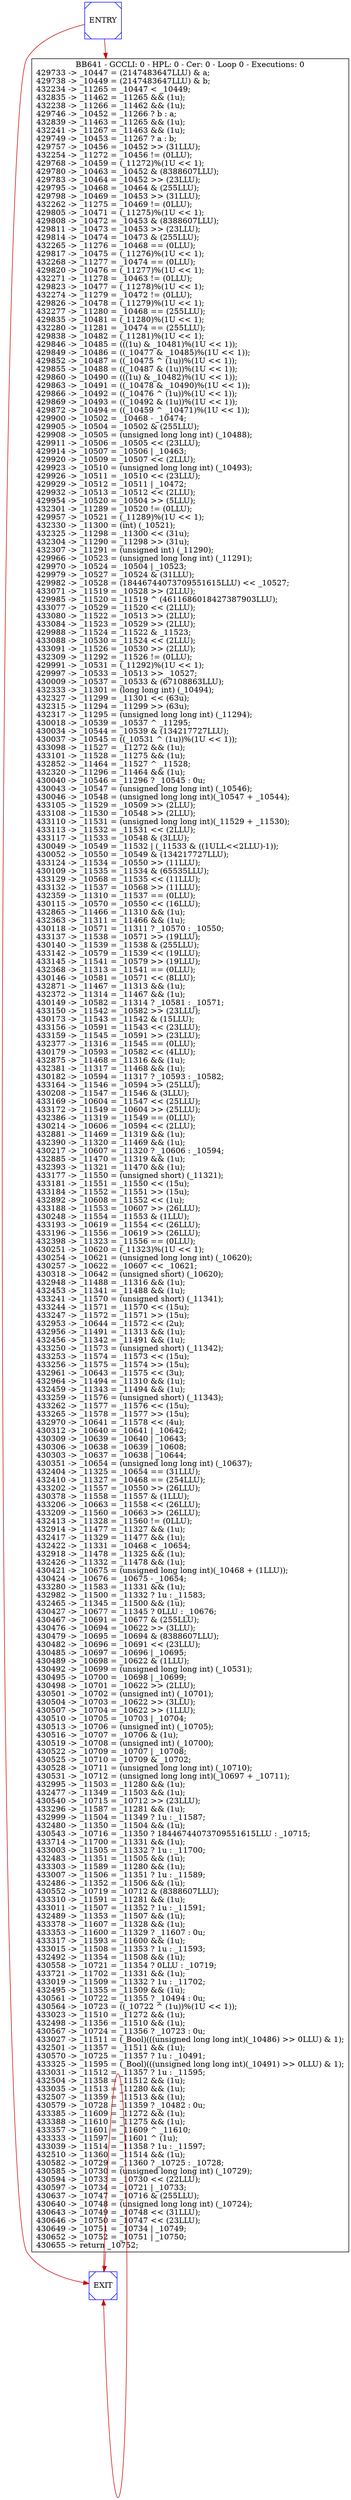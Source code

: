 digraph G {
0[color=blue,shape=Msquare, label="ENTRY"];
1[color=blue,shape=Msquare, label="EXIT"];
2[shape=box, label="BB641 - GCCLI: 0 - HPL: 0 - Cer: 0 - Loop 0 - Executions: 0\n429733 -> _10447 = (2147483647LLU) & a;\l429738 -> _10449 = (2147483647LLU) & b;\l432234 -> _11265 = _10447 < _10449;\l432835 -> _11462 = _11265 && (1u);\l432238 -> _11266 = _11462 && (1u);\l429746 -> _10452 = _11266 ? b : a;\l432839 -> _11463 = _11265 && (1u);\l432241 -> _11267 = _11463 && (1u);\l429749 -> _10453 = _11267 ? a : b;\l429757 -> _10456 = _10452 >> (31LLU);\l432254 -> _11272 = _10456 != (0LLU);\l429768 -> _10459 = (_11272)%(1U << 1);\l429780 -> _10463 = _10452 & (8388607LLU);\l429783 -> _10464 = _10452 >> (23LLU);\l429795 -> _10468 = _10464 & (255LLU);\l429798 -> _10469 = _10453 >> (31LLU);\l432262 -> _11275 = _10469 != (0LLU);\l429805 -> _10471 = (_11275)%(1U << 1);\l429808 -> _10472 = _10453 & (8388607LLU);\l429811 -> _10473 = _10453 >> (23LLU);\l429814 -> _10474 = _10473 & (255LLU);\l432265 -> _11276 = _10468 == (0LLU);\l429817 -> _10475 = (_11276)%(1U << 1);\l432268 -> _11277 = _10474 == (0LLU);\l429820 -> _10476 = (_11277)%(1U << 1);\l432271 -> _11278 = _10463 != (0LLU);\l429823 -> _10477 = (_11278)%(1U << 1);\l432274 -> _11279 = _10472 != (0LLU);\l429826 -> _10478 = (_11279)%(1U << 1);\l432277 -> _11280 = _10468 == (255LLU);\l429835 -> _10481 = (_11280)%(1U << 1);\l432280 -> _11281 = _10474 == (255LLU);\l429838 -> _10482 = (_11281)%(1U << 1);\l429846 -> _10485 = (((1u) & _10481)%(1U << 1));\l429849 -> _10486 = ((_10477 & _10485)%(1U << 1));\l429852 -> _10487 = ((_10475 ^ (1u))%(1U << 1));\l429855 -> _10488 = ((_10487 & (1u))%(1U << 1));\l429860 -> _10490 = (((1u) & _10482)%(1U << 1));\l429863 -> _10491 = ((_10478 & _10490)%(1U << 1));\l429866 -> _10492 = ((_10476 ^ (1u))%(1U << 1));\l429869 -> _10493 = ((_10492 & (1u))%(1U << 1));\l429872 -> _10494 = ((_10459 ^ _10471)%(1U << 1));\l429900 -> _10502 = _10468 - _10474;\l429905 -> _10504 = _10502 & (255LLU);\l429908 -> _10505 = (unsigned long long int) (_10488);\l429911 -> _10506 = _10505 << (23LLU);\l429914 -> _10507 = _10506 | _10463;\l429920 -> _10509 = _10507 << (2LLU);\l429923 -> _10510 = (unsigned long long int) (_10493);\l429926 -> _10511 = _10510 << (23LLU);\l429929 -> _10512 = _10511 | _10472;\l429932 -> _10513 = _10512 << (2LLU);\l429954 -> _10520 = _10504 >> (5LLU);\l432301 -> _11289 = _10520 != (0LLU);\l429957 -> _10521 = (_11289)%(1U << 1);\l432330 -> _11300 = (int) (_10521);\l432325 -> _11298 = _11300 << (31u);\l432304 -> _11290 = _11298 >> (31u);\l432307 -> _11291 = (unsigned int) (_11290);\l429966 -> _10523 = (unsigned long long int) (_11291);\l429970 -> _10524 = _10504 | _10523;\l429979 -> _10527 = _10524 & (31LLU);\l429982 -> _10528 = (18446744073709551615LLU) << _10527;\l433071 -> _11519 = _10528 >> (2LLU);\l429985 -> _11520 = _11519 ^ (4611686018427387903LLU);\l433077 -> _10529 = _11520 << (2LLU);\l433080 -> _11522 = _10513 >> (2LLU);\l433084 -> _11523 = _10529 >> (2LLU);\l429988 -> _11524 = _11522 & _11523;\l433088 -> _10530 = _11524 << (2LLU);\l433091 -> _11526 = _10530 >> (2LLU);\l432309 -> _11292 = _11526 != (0LLU);\l429991 -> _10531 = (_11292)%(1U << 1);\l429997 -> _10533 = _10513 >> _10527;\l430009 -> _10537 = _10533 & (67108863LLU);\l432333 -> _11301 = (long long int) (_10494);\l432327 -> _11299 = _11301 << (63u);\l432315 -> _11294 = _11299 >> (63u);\l432317 -> _11295 = (unsigned long long int) (_11294);\l430018 -> _10539 = _10537 ^ _11295;\l430034 -> _10544 = _10539 & (134217727LLU);\l430037 -> _10545 = ((_10531 ^ (1u))%(1U << 1));\l433098 -> _11527 = _11272 && (1u);\l433101 -> _11528 = _11275 && (1u);\l432852 -> _11464 = _11527 ^ _11528;\l432320 -> _11296 = _11464 && (1u);\l430040 -> _10546 = _11296 ? _10545 : 0u;\l430043 -> _10547 = (unsigned long long int) (_10546);\l430046 -> _10548 = (unsigned long long int)(_10547 + _10544);\l433105 -> _11529 = _10509 >> (2LLU);\l433108 -> _11530 = _10548 >> (2LLU);\l433110 -> _11531 = (unsigned long long int)(_11529 + _11530);\l433113 -> _11532 = _11531 << (2LLU);\l433117 -> _11533 = _10548 & (3LLU);\l430049 -> _10549 = _11532 | (_11533 & ((1ULL<<2LLU)-1));\l430052 -> _10550 = _10549 & (134217727LLU);\l433124 -> _11534 = _10550 >> (11LLU);\l430109 -> _11535 = _11534 & (65535LLU);\l433129 -> _10568 = _11535 << (11LLU);\l433132 -> _11537 = _10568 >> (11LLU);\l432359 -> _11310 = _11537 == (0LLU);\l430115 -> _10570 = _10550 << (16LLU);\l432865 -> _11466 = _11310 && (1u);\l432363 -> _11311 = _11466 && (1u);\l430118 -> _10571 = _11311 ? _10570 : _10550;\l433137 -> _11538 = _10571 >> (19LLU);\l430140 -> _11539 = _11538 & (255LLU);\l433142 -> _10579 = _11539 << (19LLU);\l433145 -> _11541 = _10579 >> (19LLU);\l432368 -> _11313 = _11541 == (0LLU);\l430146 -> _10581 = _10571 << (8LLU);\l432871 -> _11467 = _11313 && (1u);\l432372 -> _11314 = _11467 && (1u);\l430149 -> _10582 = _11314 ? _10581 : _10571;\l433150 -> _11542 = _10582 >> (23LLU);\l430173 -> _11543 = _11542 & (15LLU);\l433156 -> _10591 = _11543 << (23LLU);\l433159 -> _11545 = _10591 >> (23LLU);\l432377 -> _11316 = _11545 == (0LLU);\l430179 -> _10593 = _10582 << (4LLU);\l432875 -> _11468 = _11316 && (1u);\l432381 -> _11317 = _11468 && (1u);\l430182 -> _10594 = _11317 ? _10593 : _10582;\l433164 -> _11546 = _10594 >> (25LLU);\l430208 -> _11547 = _11546 & (3LLU);\l433169 -> _10604 = _11547 << (25LLU);\l433172 -> _11549 = _10604 >> (25LLU);\l432386 -> _11319 = _11549 == (0LLU);\l430214 -> _10606 = _10594 << (2LLU);\l432881 -> _11469 = _11319 && (1u);\l432390 -> _11320 = _11469 && (1u);\l430217 -> _10607 = _11320 ? _10606 : _10594;\l432885 -> _11470 = _11319 && (1u);\l432393 -> _11321 = _11470 && (1u);\l433177 -> _11550 = (unsigned short) (_11321);\l433181 -> _11551 = _11550 << (15u);\l433184 -> _11552 = _11551 >> (15u);\l432892 -> _10608 = _11552 << (1u);\l433188 -> _11553 = _10607 >> (26LLU);\l430248 -> _11554 = _11553 & (1LLU);\l433193 -> _10619 = _11554 << (26LLU);\l433196 -> _11556 = _10619 >> (26LLU);\l432398 -> _11323 = _11556 == (0LLU);\l430251 -> _10620 = (_11323)%(1U << 1);\l430254 -> _10621 = (unsigned long long int) (_10620);\l430257 -> _10622 = _10607 << _10621;\l430318 -> _10642 = (unsigned short) (_10620);\l432948 -> _11488 = _11316 && (1u);\l432453 -> _11341 = _11488 && (1u);\l433241 -> _11570 = (unsigned short) (_11341);\l433244 -> _11571 = _11570 << (15u);\l433247 -> _11572 = _11571 >> (15u);\l432953 -> _10644 = _11572 << (2u);\l432956 -> _11491 = _11313 && (1u);\l432456 -> _11342 = _11491 && (1u);\l433250 -> _11573 = (unsigned short) (_11342);\l433253 -> _11574 = _11573 << (15u);\l433256 -> _11575 = _11574 >> (15u);\l432961 -> _10643 = _11575 << (3u);\l432964 -> _11494 = _11310 && (1u);\l432459 -> _11343 = _11494 && (1u);\l433259 -> _11576 = (unsigned short) (_11343);\l433262 -> _11577 = _11576 << (15u);\l433265 -> _11578 = _11577 >> (15u);\l432970 -> _10641 = _11578 << (4u);\l430312 -> _10640 = _10641 | _10642;\l430309 -> _10639 = _10640 | _10643;\l430306 -> _10638 = _10639 | _10608;\l430303 -> _10637 = _10638 | _10644;\l430351 -> _10654 = (unsigned long long int) (_10637);\l432404 -> _11325 = _10654 == (31LLU);\l432410 -> _11327 = _10468 == (254LLU);\l433202 -> _11557 = _10550 >> (26LLU);\l430378 -> _11558 = _11557 & (1LLU);\l433206 -> _10663 = _11558 << (26LLU);\l433209 -> _11560 = _10663 >> (26LLU);\l432413 -> _11328 = _11560 != (0LLU);\l432914 -> _11477 = _11327 && (1u);\l432417 -> _11329 = _11477 && (1u);\l432422 -> _11331 = _10468 < _10654;\l432918 -> _11478 = _11325 && (1u);\l432426 -> _11332 = _11478 && (1u);\l430421 -> _10675 = (unsigned long long int)(_10468 + (1LLU));\l430424 -> _10676 = _10675 - _10654;\l433280 -> _11583 = _11331 && (1u);\l432982 -> _11500 = _11332 ? 1u : _11583;\l432465 -> _11345 = _11500 && (1u);\l430427 -> _10677 = _11345 ? 0LLU : _10676;\l430467 -> _10691 = _10677 & (255LLU);\l430476 -> _10694 = _10622 >> (3LLU);\l430479 -> _10695 = _10694 & (8388607LLU);\l430482 -> _10696 = _10691 << (23LLU);\l430485 -> _10697 = _10696 | _10695;\l430489 -> _10698 = _10622 & (1LLU);\l430492 -> _10699 = (unsigned long long int) (_10531);\l430495 -> _10700 = _10698 | _10699;\l430498 -> _10701 = _10622 >> (2LLU);\l430501 -> _10702 = (unsigned int) (_10701);\l430504 -> _10703 = _10622 >> (3LLU);\l430507 -> _10704 = _10622 >> (1LLU);\l430510 -> _10705 = _10703 | _10704;\l430513 -> _10706 = (unsigned int) (_10705);\l430516 -> _10707 = _10706 & (1u);\l430519 -> _10708 = (unsigned int) (_10700);\l430522 -> _10709 = _10707 | _10708;\l430525 -> _10710 = _10709 & _10702;\l430528 -> _10711 = (unsigned long long int) (_10710);\l430531 -> _10712 = (unsigned long long int)(_10697 + _10711);\l432995 -> _11503 = _11280 && (1u);\l432477 -> _11349 = _11503 && (1u);\l430540 -> _10715 = _10712 >> (23LLU);\l433296 -> _11587 = _11281 && (1u);\l432999 -> _11504 = _11349 ? 1u : _11587;\l432480 -> _11350 = _11504 && (1u);\l430543 -> _10716 = _11350 ? 18446744073709551615LLU : _10715;\l433714 -> _11700 = _11331 && (1u);\l433003 -> _11505 = _11332 ? 1u : _11700;\l432483 -> _11351 = _11505 && (1u);\l433303 -> _11589 = _11280 && (1u);\l433007 -> _11506 = _11351 ? 1u : _11589;\l432486 -> _11352 = _11506 && (1u);\l430552 -> _10719 = _10712 & (8388607LLU);\l433310 -> _11591 = _11281 && (1u);\l433011 -> _11507 = _11352 ? 1u : _11591;\l432489 -> _11353 = _11507 && (1u);\l433378 -> _11607 = _11328 && (1u);\l433353 -> _11600 = _11329 ? _11607 : 0u;\l433317 -> _11593 = _11600 && (1u);\l433015 -> _11508 = _11353 ? 1u : _11593;\l432492 -> _11354 = _11508 && (1u);\l430558 -> _10721 = _11354 ? 0LLU : _10719;\l433721 -> _11702 = _11331 && (1u);\l433019 -> _11509 = _11332 ? 1u : _11702;\l432495 -> _11355 = _11509 && (1u);\l430561 -> _10722 = _11355 ? _10494 : 0u;\l430564 -> _10723 = ((_10722 ^ (1u))%(1U << 1));\l433023 -> _11510 = _11272 && (1u);\l432498 -> _11356 = _11510 && (1u);\l430567 -> _10724 = _11356 ? _10723 : 0u;\l433027 -> _11511 = (_Bool)(((unsigned long long int)(_10486) >> 0LLU) & 1);\l432501 -> _11357 = _11511 && (1u);\l430570 -> _10725 = _11357 ? 1u : _10491;\l433325 -> _11595 = (_Bool)(((unsigned long long int)(_10491) >> 0LLU) & 1);\l433031 -> _11512 = _11357 ? 1u : _11595;\l432504 -> _11358 = _11512 && (1u);\l433035 -> _11513 = _11280 && (1u);\l432507 -> _11359 = _11513 && (1u);\l430579 -> _10728 = _11359 ? _10482 : 0u;\l433385 -> _11609 = _11272 && (1u);\l433388 -> _11610 = _11275 && (1u);\l433357 -> _11601 = _11609 ^ _11610;\l433333 -> _11597 = _11601 ^ (1u);\l433039 -> _11514 = _11358 ? 1u : _11597;\l432510 -> _11360 = _11514 && (1u);\l430582 -> _10729 = _11360 ? _10725 : _10728;\l430585 -> _10730 = (unsigned long long int) (_10729);\l430594 -> _10733 = _10730 << (22LLU);\l430597 -> _10734 = _10721 | _10733;\l430637 -> _10747 = _10716 & (255LLU);\l430640 -> _10748 = (unsigned long long int) (_10724);\l430643 -> _10749 = _10748 << (31LLU);\l430646 -> _10750 = _10747 << (23LLU);\l430649 -> _10751 = _10734 | _10749;\l430652 -> _10752 = _10751 | _10750;\l430655 -> return _10752;\l"];
0->2 [fontcolor=blue, color=red3];
1->1 [fontcolor=blue, color=red3];
2->1 [fontcolor=blue, color=red3];
0->1 [fontcolor=blue, color=red3];
}
